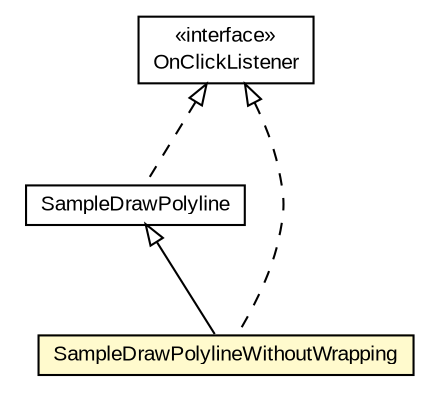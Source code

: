 #!/usr/local/bin/dot
#
# Class diagram 
# Generated by UMLGraph version R5_6-24-gf6e263 (http://www.umlgraph.org/)
#

digraph G {
	edge [fontname="arial",fontsize=10,labelfontname="arial",labelfontsize=10];
	node [fontname="arial",fontsize=10,shape=plaintext];
	nodesep=0.25;
	ranksep=0.5;
	// org.osmdroid.samplefragments.drawing.SampleDrawPolyline
	c38696 [label=<<table title="org.osmdroid.samplefragments.drawing.SampleDrawPolyline" border="0" cellborder="1" cellspacing="0" cellpadding="2" port="p" href="./SampleDrawPolyline.html">
		<tr><td><table border="0" cellspacing="0" cellpadding="1">
<tr><td align="center" balign="center"> SampleDrawPolyline </td></tr>
		</table></td></tr>
		</table>>, URL="./SampleDrawPolyline.html", fontname="arial", fontcolor="black", fontsize=10.0];
	// org.osmdroid.samplefragments.drawing.SampleDrawPolylineWithoutWrapping
	c38699 [label=<<table title="org.osmdroid.samplefragments.drawing.SampleDrawPolylineWithoutWrapping" border="0" cellborder="1" cellspacing="0" cellpadding="2" port="p" bgcolor="lemonChiffon" href="./SampleDrawPolylineWithoutWrapping.html">
		<tr><td><table border="0" cellspacing="0" cellpadding="1">
<tr><td align="center" balign="center"> SampleDrawPolylineWithoutWrapping </td></tr>
		</table></td></tr>
		</table>>, URL="./SampleDrawPolylineWithoutWrapping.html", fontname="arial", fontcolor="black", fontsize=10.0];
	//org.osmdroid.samplefragments.drawing.SampleDrawPolyline implements android.view.View.OnClickListener
	c38805:p -> c38696:p [dir=back,arrowtail=empty,style=dashed];
	//org.osmdroid.samplefragments.drawing.SampleDrawPolylineWithoutWrapping extends org.osmdroid.samplefragments.drawing.SampleDrawPolyline
	c38696:p -> c38699:p [dir=back,arrowtail=empty];
	//org.osmdroid.samplefragments.drawing.SampleDrawPolylineWithoutWrapping implements android.view.View.OnClickListener
	c38805:p -> c38699:p [dir=back,arrowtail=empty,style=dashed];
	// android.view.View.OnClickListener
	c38805 [label=<<table title="android.view.View.OnClickListener" border="0" cellborder="1" cellspacing="0" cellpadding="2" port="p" href="http://java.sun.com/j2se/1.4.2/docs/api/android/view/View/OnClickListener.html">
		<tr><td><table border="0" cellspacing="0" cellpadding="1">
<tr><td align="center" balign="center"> &#171;interface&#187; </td></tr>
<tr><td align="center" balign="center"> OnClickListener </td></tr>
		</table></td></tr>
		</table>>, URL="http://java.sun.com/j2se/1.4.2/docs/api/android/view/View/OnClickListener.html", fontname="arial", fontcolor="black", fontsize=10.0];
}

